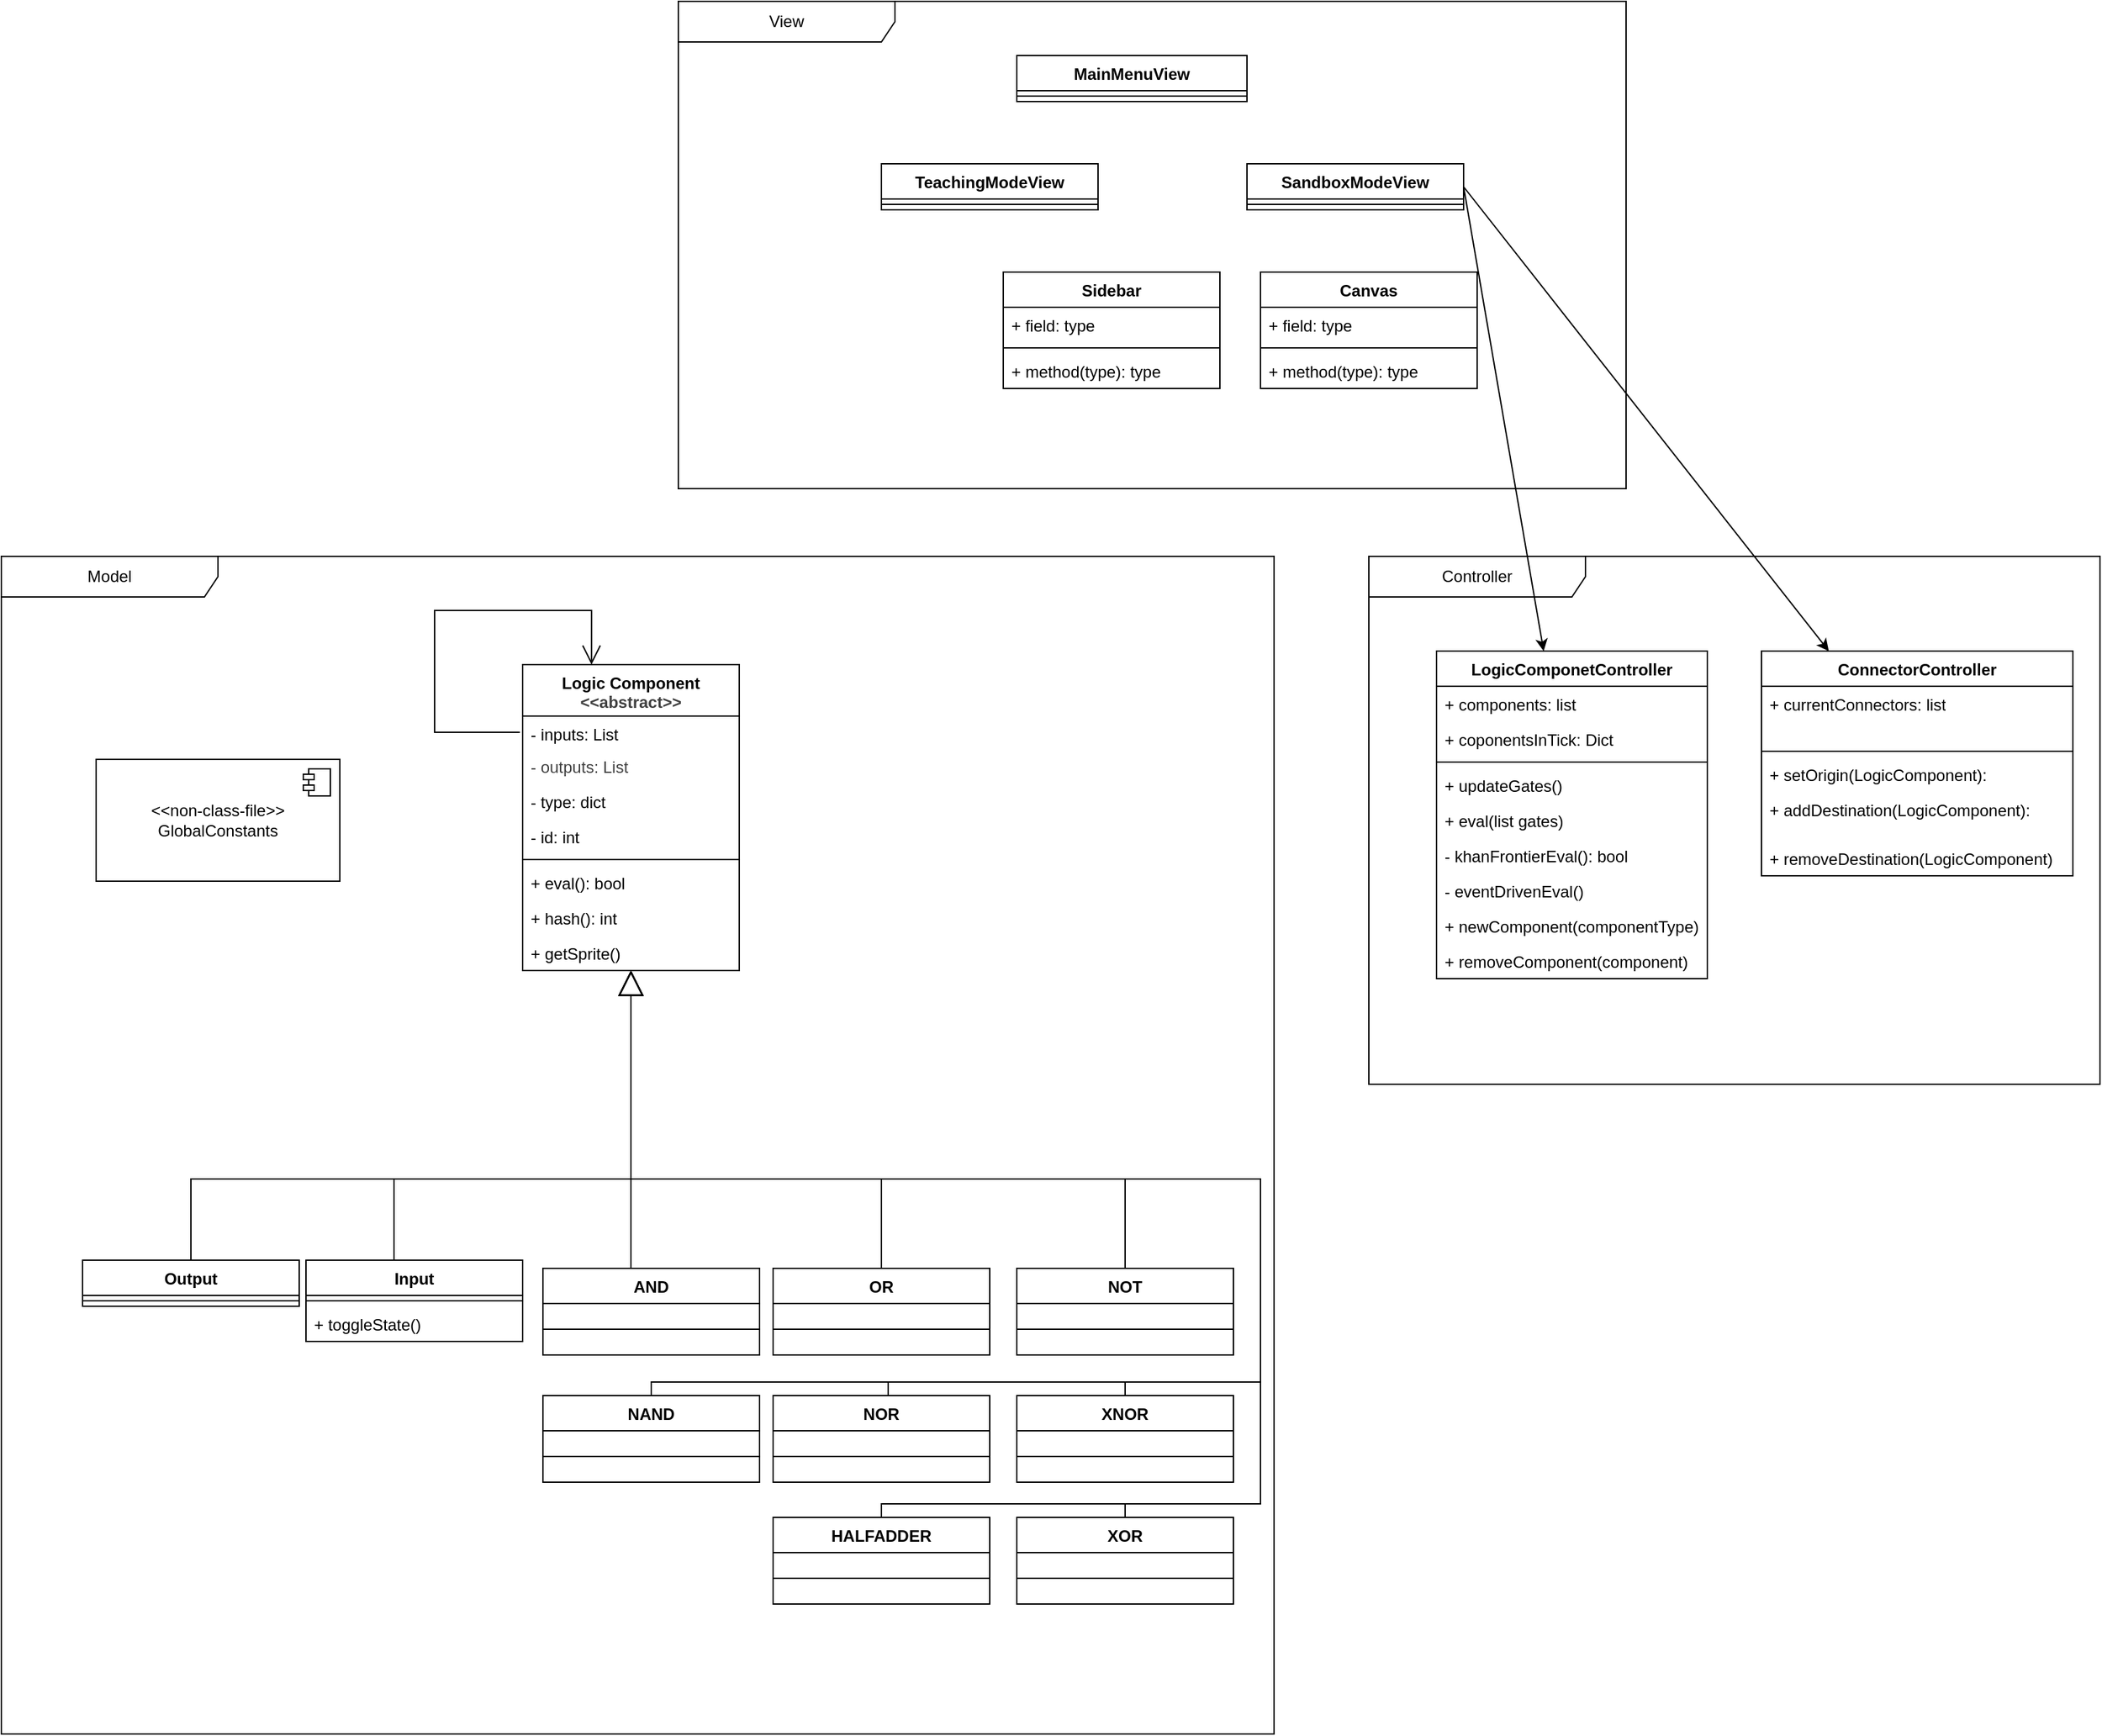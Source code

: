 <mxfile>
    <diagram id="LUwpJlZDlmn8VWZQNu5N" name="Page-1">
        <mxGraphModel dx="936" dy="1699" grid="1" gridSize="10" guides="1" tooltips="1" connect="1" arrows="1" fold="1" page="1" pageScale="1" pageWidth="850" pageHeight="1100" math="0" shadow="0">
            <root>
                <mxCell id="0"/>
                <mxCell id="1" parent="0"/>
                <mxCell id="5" value="" style="endArrow=block;endSize=16;endFill=0;html=1;edgeStyle=orthogonalEdgeStyle;rounded=0;curved=0;" parent="1" source="8" target="25" edge="1">
                    <mxGeometry width="160" relative="1" as="geometry">
                        <mxPoint x="590" y="530" as="sourcePoint"/>
                        <mxPoint x="769.957" y="228.0" as="targetPoint"/>
                        <Array as="points">
                            <mxPoint x="590" y="470"/>
                            <mxPoint x="765" y="470"/>
                        </Array>
                    </mxGeometry>
                </mxCell>
                <mxCell id="8" value="Input" style="swimlane;fontStyle=1;align=center;verticalAlign=top;childLayout=stackLayout;horizontal=1;startSize=26;horizontalStack=0;resizeParent=1;resizeParentMax=0;resizeLast=0;collapsible=1;marginBottom=0;whiteSpace=wrap;html=1;" parent="1" vertex="1">
                    <mxGeometry x="525" y="530" width="160" height="60" as="geometry"/>
                </mxCell>
                <mxCell id="10" value="" style="line;strokeWidth=1;fillColor=none;align=left;verticalAlign=middle;spacingTop=-1;spacingLeft=3;spacingRight=3;rotatable=0;labelPosition=right;points=[];portConstraint=eastwest;strokeColor=inherit;" parent="8" vertex="1">
                    <mxGeometry y="26" width="160" height="8" as="geometry"/>
                </mxCell>
                <mxCell id="11" value="+ toggleState()" style="text;strokeColor=none;fillColor=none;align=left;verticalAlign=top;spacingLeft=4;spacingRight=4;overflow=hidden;rotatable=0;points=[[0,0.5],[1,0.5]];portConstraint=eastwest;whiteSpace=wrap;html=1;" parent="8" vertex="1">
                    <mxGeometry y="34" width="160" height="26" as="geometry"/>
                </mxCell>
                <mxCell id="12" value="Output" style="swimlane;fontStyle=1;align=center;verticalAlign=top;childLayout=stackLayout;horizontal=1;startSize=26;horizontalStack=0;resizeParent=1;resizeParentMax=0;resizeLast=0;collapsible=1;marginBottom=0;whiteSpace=wrap;html=1;" parent="1" vertex="1">
                    <mxGeometry x="360" y="530" width="160" height="34" as="geometry"/>
                </mxCell>
                <mxCell id="14" value="" style="line;strokeWidth=1;fillColor=none;align=left;verticalAlign=middle;spacingTop=-1;spacingLeft=3;spacingRight=3;rotatable=0;labelPosition=right;points=[];portConstraint=eastwest;strokeColor=inherit;" parent="12" vertex="1">
                    <mxGeometry y="26" width="160" height="8" as="geometry"/>
                </mxCell>
                <mxCell id="18" value="" style="endArrow=block;endSize=16;endFill=0;html=1;edgeStyle=orthogonalEdgeStyle;rounded=0;" parent="1" source="12" target="25" edge="1">
                    <mxGeometry width="160" relative="1" as="geometry">
                        <mxPoint x="520" y="390" as="sourcePoint"/>
                        <mxPoint x="769.957" y="228.0" as="targetPoint"/>
                        <Array as="points">
                            <mxPoint x="440" y="470"/>
                            <mxPoint x="765" y="470"/>
                        </Array>
                    </mxGeometry>
                </mxCell>
                <mxCell id="tFjuQPNSl8052ZNlTeMt-34" value="" style="endArrow=block;endSize=16;endFill=0;html=1;exitX=0.5;exitY=0;exitDx=0;exitDy=0;rounded=0;edgeStyle=orthogonalEdgeStyle;" parent="1" source="tFjuQPNSl8052ZNlTeMt-31" target="25" edge="1">
                    <mxGeometry width="160" relative="1" as="geometry">
                        <mxPoint x="1168.562" y="569" as="sourcePoint"/>
                        <mxPoint x="769.957" y="228.0" as="targetPoint"/>
                        <Array as="points">
                            <mxPoint x="1130" y="470"/>
                            <mxPoint x="765" y="470"/>
                        </Array>
                    </mxGeometry>
                </mxCell>
                <mxCell id="25" value="&lt;span style=&quot;color: rgb(0, 0, 0);&quot;&gt;Logic Component&lt;/span&gt;&lt;div style=&quot;color: rgb(63, 63, 63); scrollbar-color: rgb(226, 226, 226) rgb(251, 251, 251);&quot;&gt;&amp;lt;&amp;lt;abstract&amp;gt;&amp;gt;&lt;/div&gt;" style="swimlane;fontStyle=1;align=center;verticalAlign=top;childLayout=stackLayout;horizontal=1;startSize=38;horizontalStack=0;resizeParent=1;resizeParentMax=0;resizeLast=0;collapsible=1;marginBottom=0;whiteSpace=wrap;html=1;" parent="1" vertex="1">
                    <mxGeometry x="685" y="90" width="160" height="226" as="geometry"/>
                </mxCell>
                <mxCell id="tFjuQPNSl8052ZNlTeMt-38" value="- inputs: List" style="text;strokeColor=none;fillColor=none;align=left;verticalAlign=top;spacingLeft=4;spacingRight=4;overflow=hidden;rotatable=0;points=[[0,0.5],[1,0.5]];portConstraint=eastwest;whiteSpace=wrap;html=1;" parent="25" vertex="1">
                    <mxGeometry y="38" width="160" height="24" as="geometry"/>
                </mxCell>
                <mxCell id="23" value="&lt;span style=&quot;color: rgb(63, 63, 63);&quot;&gt;- outputs: List&lt;/span&gt;" style="text;strokeColor=none;fillColor=none;align=left;verticalAlign=top;spacingLeft=4;spacingRight=4;overflow=hidden;rotatable=0;points=[[0,0.5],[1,0.5]];portConstraint=eastwest;whiteSpace=wrap;html=1;" parent="25" vertex="1">
                    <mxGeometry y="62" width="160" height="26" as="geometry"/>
                </mxCell>
                <mxCell id="95" value="- type: dict&amp;nbsp;" style="text;strokeColor=none;fillColor=none;align=left;verticalAlign=top;spacingLeft=4;spacingRight=4;overflow=hidden;rotatable=0;points=[[0,0.5],[1,0.5]];portConstraint=eastwest;whiteSpace=wrap;html=1;" parent="25" vertex="1">
                    <mxGeometry y="88" width="160" height="26" as="geometry"/>
                </mxCell>
                <mxCell id="96" value="- id: int" style="text;strokeColor=none;fillColor=none;align=left;verticalAlign=top;spacingLeft=4;spacingRight=4;overflow=hidden;rotatable=0;points=[[0,0.5],[1,0.5]];portConstraint=eastwest;whiteSpace=wrap;html=1;" parent="25" vertex="1">
                    <mxGeometry y="114" width="160" height="26" as="geometry"/>
                </mxCell>
                <mxCell id="27" value="" style="line;strokeWidth=1;fillColor=none;align=left;verticalAlign=middle;spacingTop=-1;spacingLeft=3;spacingRight=3;rotatable=0;labelPosition=right;points=[];portConstraint=eastwest;strokeColor=inherit;" parent="25" vertex="1">
                    <mxGeometry y="140" width="160" height="8" as="geometry"/>
                </mxCell>
                <mxCell id="tFjuQPNSl8052ZNlTeMt-41" value="+ eval(): bool" style="text;strokeColor=none;fillColor=none;align=left;verticalAlign=top;spacingLeft=4;spacingRight=4;overflow=hidden;rotatable=0;points=[[0,0.5],[1,0.5]];portConstraint=eastwest;whiteSpace=wrap;html=1;" parent="25" vertex="1">
                    <mxGeometry y="148" width="160" height="26" as="geometry"/>
                </mxCell>
                <mxCell id="97" value="+ hash(): int" style="text;strokeColor=none;fillColor=none;align=left;verticalAlign=top;spacingLeft=4;spacingRight=4;overflow=hidden;rotatable=0;points=[[0,0.5],[1,0.5]];portConstraint=eastwest;whiteSpace=wrap;html=1;" parent="25" vertex="1">
                    <mxGeometry y="174" width="160" height="26" as="geometry"/>
                </mxCell>
                <mxCell id="24" value="+ getSprite()" style="text;strokeColor=none;fillColor=none;align=left;verticalAlign=top;spacingLeft=4;spacingRight=4;overflow=hidden;rotatable=0;points=[[0,0.5],[1,0.5]];portConstraint=eastwest;whiteSpace=wrap;html=1;" parent="25" vertex="1">
                    <mxGeometry y="200" width="160" height="26" as="geometry"/>
                </mxCell>
                <mxCell id="tFjuQPNSl8052ZNlTeMt-51" value="" style="endArrow=open;endFill=1;endSize=12;html=1;entryX=0.318;entryY=0;entryDx=0;entryDy=0;entryPerimeter=0;edgeStyle=orthogonalEdgeStyle;rounded=0;curved=0;" parent="25" target="25" edge="1">
                    <mxGeometry width="160" relative="1" as="geometry">
                        <mxPoint x="-2" y="50" as="sourcePoint"/>
                        <mxPoint x="-305" y="58.63" as="targetPoint"/>
                        <Array as="points">
                            <mxPoint x="-65" y="50"/>
                            <mxPoint x="-65" y="-40"/>
                            <mxPoint x="51" y="-40"/>
                        </Array>
                    </mxGeometry>
                </mxCell>
                <mxCell id="tFjuQPNSl8052ZNlTeMt-49" value="Model" style="shape=umlFrame;whiteSpace=wrap;html=1;pointerEvents=0;recursiveResize=0;container=1;collapsible=0;width=160;" parent="1" vertex="1">
                    <mxGeometry x="300" y="10" width="940" height="870" as="geometry"/>
                </mxCell>
                <mxCell id="37" value="&amp;lt;&amp;lt;non-class-file&amp;gt;&amp;gt;&lt;div&gt;GlobalConstants&lt;/div&gt;" style="html=1;dropTarget=0;whiteSpace=wrap;" parent="tFjuQPNSl8052ZNlTeMt-49" vertex="1">
                    <mxGeometry x="70" y="150" width="180" height="90" as="geometry"/>
                </mxCell>
                <mxCell id="38" value="" style="shape=module;jettyWidth=8;jettyHeight=4;" parent="37" vertex="1">
                    <mxGeometry x="1" width="20" height="20" relative="1" as="geometry">
                        <mxPoint x="-27" y="7" as="offset"/>
                    </mxGeometry>
                </mxCell>
                <mxCell id="tFjuQPNSl8052ZNlTeMt-31" value="NOT" style="swimlane;fontStyle=1;align=center;verticalAlign=top;childLayout=stackLayout;horizontal=1;startSize=26;horizontalStack=0;resizeParent=1;resizeParentMax=0;resizeLast=0;collapsible=1;marginBottom=0;whiteSpace=wrap;html=1;" parent="tFjuQPNSl8052ZNlTeMt-49" vertex="1">
                    <mxGeometry x="750" y="526" width="160" height="64" as="geometry"/>
                </mxCell>
                <mxCell id="tFjuQPNSl8052ZNlTeMt-33" value="" style="line;strokeWidth=1;fillColor=none;align=left;verticalAlign=middle;spacingTop=-1;spacingLeft=3;spacingRight=3;rotatable=0;labelPosition=right;points=[];portConstraint=eastwest;strokeColor=inherit;" parent="tFjuQPNSl8052ZNlTeMt-31" vertex="1">
                    <mxGeometry y="26" width="160" height="38" as="geometry"/>
                </mxCell>
                <mxCell id="tFjuQPNSl8052ZNlTeMt-20" value="AND" style="swimlane;fontStyle=1;align=center;verticalAlign=top;childLayout=stackLayout;horizontal=1;startSize=26;horizontalStack=0;resizeParent=1;resizeParentMax=0;resizeLast=0;collapsible=1;marginBottom=0;whiteSpace=wrap;html=1;" parent="tFjuQPNSl8052ZNlTeMt-49" vertex="1">
                    <mxGeometry x="400" y="526" width="160" height="64" as="geometry"/>
                </mxCell>
                <mxCell id="tFjuQPNSl8052ZNlTeMt-22" value="" style="line;strokeWidth=1;fillColor=none;align=left;verticalAlign=middle;spacingTop=-1;spacingLeft=3;spacingRight=3;rotatable=0;labelPosition=right;points=[];portConstraint=eastwest;strokeColor=inherit;" parent="tFjuQPNSl8052ZNlTeMt-20" vertex="1">
                    <mxGeometry y="26" width="160" height="38" as="geometry"/>
                </mxCell>
                <mxCell id="tFjuQPNSl8052ZNlTeMt-27" value="OR" style="swimlane;fontStyle=1;align=center;verticalAlign=top;childLayout=stackLayout;horizontal=1;startSize=26;horizontalStack=0;resizeParent=1;resizeParentMax=0;resizeLast=0;collapsible=1;marginBottom=0;whiteSpace=wrap;html=1;" parent="tFjuQPNSl8052ZNlTeMt-49" vertex="1">
                    <mxGeometry x="570" y="526" width="160" height="64" as="geometry"/>
                </mxCell>
                <mxCell id="tFjuQPNSl8052ZNlTeMt-29" value="" style="line;strokeWidth=1;fillColor=none;align=left;verticalAlign=middle;spacingTop=-1;spacingLeft=3;spacingRight=3;rotatable=0;labelPosition=right;points=[];portConstraint=eastwest;strokeColor=inherit;" parent="tFjuQPNSl8052ZNlTeMt-27" vertex="1">
                    <mxGeometry y="26" width="160" height="38" as="geometry"/>
                </mxCell>
                <mxCell id="98" value="XNOR" style="swimlane;fontStyle=1;align=center;verticalAlign=top;childLayout=stackLayout;horizontal=1;startSize=26;horizontalStack=0;resizeParent=1;resizeParentMax=0;resizeLast=0;collapsible=1;marginBottom=0;whiteSpace=wrap;html=1;" parent="tFjuQPNSl8052ZNlTeMt-49" vertex="1">
                    <mxGeometry x="750" y="620" width="160" height="64" as="geometry"/>
                </mxCell>
                <mxCell id="99" value="" style="line;strokeWidth=1;fillColor=none;align=left;verticalAlign=middle;spacingTop=-1;spacingLeft=3;spacingRight=3;rotatable=0;labelPosition=right;points=[];portConstraint=eastwest;strokeColor=inherit;" parent="98" vertex="1">
                    <mxGeometry y="26" width="160" height="38" as="geometry"/>
                </mxCell>
                <mxCell id="100" value="NAND" style="swimlane;fontStyle=1;align=center;verticalAlign=top;childLayout=stackLayout;horizontal=1;startSize=26;horizontalStack=0;resizeParent=1;resizeParentMax=0;resizeLast=0;collapsible=1;marginBottom=0;whiteSpace=wrap;html=1;" parent="tFjuQPNSl8052ZNlTeMt-49" vertex="1">
                    <mxGeometry x="400" y="620" width="160" height="64" as="geometry"/>
                </mxCell>
                <mxCell id="101" value="" style="line;strokeWidth=1;fillColor=none;align=left;verticalAlign=middle;spacingTop=-1;spacingLeft=3;spacingRight=3;rotatable=0;labelPosition=right;points=[];portConstraint=eastwest;strokeColor=inherit;" parent="100" vertex="1">
                    <mxGeometry y="26" width="160" height="38" as="geometry"/>
                </mxCell>
                <mxCell id="102" value="NOR" style="swimlane;fontStyle=1;align=center;verticalAlign=top;childLayout=stackLayout;horizontal=1;startSize=26;horizontalStack=0;resizeParent=1;resizeParentMax=0;resizeLast=0;collapsible=1;marginBottom=0;whiteSpace=wrap;html=1;" parent="tFjuQPNSl8052ZNlTeMt-49" vertex="1">
                    <mxGeometry x="570" y="620" width="160" height="64" as="geometry"/>
                </mxCell>
                <mxCell id="103" value="" style="line;strokeWidth=1;fillColor=none;align=left;verticalAlign=middle;spacingTop=-1;spacingLeft=3;spacingRight=3;rotatable=0;labelPosition=right;points=[];portConstraint=eastwest;strokeColor=inherit;" parent="102" vertex="1">
                    <mxGeometry y="26" width="160" height="38" as="geometry"/>
                </mxCell>
                <mxCell id="104" value="XOR" style="swimlane;fontStyle=1;align=center;verticalAlign=top;childLayout=stackLayout;horizontal=1;startSize=26;horizontalStack=0;resizeParent=1;resizeParentMax=0;resizeLast=0;collapsible=1;marginBottom=0;whiteSpace=wrap;html=1;" parent="tFjuQPNSl8052ZNlTeMt-49" vertex="1">
                    <mxGeometry x="750" y="710" width="160" height="64" as="geometry"/>
                </mxCell>
                <mxCell id="105" value="" style="line;strokeWidth=1;fillColor=none;align=left;verticalAlign=middle;spacingTop=-1;spacingLeft=3;spacingRight=3;rotatable=0;labelPosition=right;points=[];portConstraint=eastwest;strokeColor=inherit;" parent="104" vertex="1">
                    <mxGeometry y="26" width="160" height="38" as="geometry"/>
                </mxCell>
                <mxCell id="113" value="HALFADDER" style="swimlane;fontStyle=1;align=center;verticalAlign=top;childLayout=stackLayout;horizontal=1;startSize=26;horizontalStack=0;resizeParent=1;resizeParentMax=0;resizeLast=0;collapsible=1;marginBottom=0;whiteSpace=wrap;html=1;" parent="tFjuQPNSl8052ZNlTeMt-49" vertex="1">
                    <mxGeometry x="570" y="710" width="160" height="64" as="geometry"/>
                </mxCell>
                <mxCell id="114" value="" style="line;strokeWidth=1;fillColor=none;align=left;verticalAlign=middle;spacingTop=-1;spacingLeft=3;spacingRight=3;rotatable=0;labelPosition=right;points=[];portConstraint=eastwest;strokeColor=inherit;" parent="113" vertex="1">
                    <mxGeometry y="26" width="160" height="38" as="geometry"/>
                </mxCell>
                <mxCell id="39" value="Controller" style="shape=umlFrame;whiteSpace=wrap;html=1;pointerEvents=0;recursiveResize=0;container=1;collapsible=0;width=160;" parent="1" vertex="1">
                    <mxGeometry x="1310" y="10" width="540" height="390" as="geometry"/>
                </mxCell>
                <mxCell id="tFjuQPNSl8052ZNlTeMt-56" value="ConnectorController" style="swimlane;fontStyle=1;align=center;verticalAlign=top;childLayout=stackLayout;horizontal=1;startSize=26;horizontalStack=0;resizeParent=1;resizeParentMax=0;resizeLast=0;collapsible=1;marginBottom=0;whiteSpace=wrap;html=1;" parent="39" vertex="1">
                    <mxGeometry x="290" y="70" width="230" height="166" as="geometry"/>
                </mxCell>
                <mxCell id="tFjuQPNSl8052ZNlTeMt-65" value="+ currentConnectors: list" style="text;strokeColor=none;fillColor=none;align=left;verticalAlign=top;spacingLeft=4;spacingRight=4;overflow=hidden;rotatable=0;points=[[0,0.5],[1,0.5]];portConstraint=eastwest;whiteSpace=wrap;html=1;" parent="tFjuQPNSl8052ZNlTeMt-56" vertex="1">
                    <mxGeometry y="26" width="230" height="44" as="geometry"/>
                </mxCell>
                <mxCell id="tFjuQPNSl8052ZNlTeMt-59" value="" style="line;strokeWidth=1;fillColor=none;align=left;verticalAlign=middle;spacingTop=-1;spacingLeft=3;spacingRight=3;rotatable=0;labelPosition=right;points=[];portConstraint=eastwest;strokeColor=inherit;" parent="tFjuQPNSl8052ZNlTeMt-56" vertex="1">
                    <mxGeometry y="70" width="230" height="8" as="geometry"/>
                </mxCell>
                <mxCell id="tFjuQPNSl8052ZNlTeMt-66" value="+ setOrigin(&lt;span style=&quot;color: rgb(0, 0, 0);&quot;&gt;LogicComponent&lt;/span&gt;):&amp;nbsp;" style="text;strokeColor=none;fillColor=none;align=left;verticalAlign=top;spacingLeft=4;spacingRight=4;overflow=hidden;rotatable=0;points=[[0,0.5],[1,0.5]];portConstraint=eastwest;whiteSpace=wrap;html=1;" parent="tFjuQPNSl8052ZNlTeMt-56" vertex="1">
                    <mxGeometry y="78" width="230" height="26" as="geometry"/>
                </mxCell>
                <mxCell id="tFjuQPNSl8052ZNlTeMt-67" value="+ addDestination(&lt;span style=&quot;color: rgb(0, 0, 0);&quot;&gt;LogicComponent&lt;/span&gt;):&amp;nbsp;" style="text;strokeColor=none;fillColor=none;align=left;verticalAlign=top;spacingLeft=4;spacingRight=4;overflow=hidden;rotatable=0;points=[[0,0.5],[1,0.5]];portConstraint=eastwest;whiteSpace=wrap;html=1;" parent="tFjuQPNSl8052ZNlTeMt-56" vertex="1">
                    <mxGeometry y="104" width="230" height="36" as="geometry"/>
                </mxCell>
                <mxCell id="tFjuQPNSl8052ZNlTeMt-68" value="+ removeDestination(&lt;span style=&quot;color: rgb(0, 0, 0);&quot;&gt;LogicComponent)&lt;/span&gt;" style="text;strokeColor=none;fillColor=none;align=left;verticalAlign=top;spacingLeft=4;spacingRight=4;overflow=hidden;rotatable=0;points=[[0,0.5],[1,0.5]];portConstraint=eastwest;whiteSpace=wrap;html=1;" parent="tFjuQPNSl8052ZNlTeMt-56" vertex="1">
                    <mxGeometry y="140" width="230" height="26" as="geometry"/>
                </mxCell>
                <mxCell id="48" value="LogicComponetController" style="swimlane;fontStyle=1;align=center;verticalAlign=top;childLayout=stackLayout;horizontal=1;startSize=26;horizontalStack=0;resizeParent=1;resizeParentMax=0;resizeLast=0;collapsible=1;marginBottom=0;whiteSpace=wrap;html=1;" parent="39" vertex="1">
                    <mxGeometry x="50" y="70" width="200" height="242" as="geometry"/>
                </mxCell>
                <mxCell id="49" value="+ components: list" style="text;strokeColor=none;fillColor=none;align=left;verticalAlign=top;spacingLeft=4;spacingRight=4;overflow=hidden;rotatable=0;points=[[0,0.5],[1,0.5]];portConstraint=eastwest;whiteSpace=wrap;html=1;" parent="48" vertex="1">
                    <mxGeometry y="26" width="200" height="26" as="geometry"/>
                </mxCell>
                <mxCell id="52" value="+ coponentsInTick: Dict" style="text;strokeColor=none;fillColor=none;align=left;verticalAlign=top;spacingLeft=4;spacingRight=4;overflow=hidden;rotatable=0;points=[[0,0.5],[1,0.5]];portConstraint=eastwest;whiteSpace=wrap;html=1;" parent="48" vertex="1">
                    <mxGeometry y="52" width="200" height="26" as="geometry"/>
                </mxCell>
                <mxCell id="50" value="" style="line;strokeWidth=1;fillColor=none;align=left;verticalAlign=middle;spacingTop=-1;spacingLeft=3;spacingRight=3;rotatable=0;labelPosition=right;points=[];portConstraint=eastwest;strokeColor=inherit;" parent="48" vertex="1">
                    <mxGeometry y="78" width="200" height="8" as="geometry"/>
                </mxCell>
                <mxCell id="51" value="+ updateGates()" style="text;strokeColor=none;fillColor=none;align=left;verticalAlign=top;spacingLeft=4;spacingRight=4;overflow=hidden;rotatable=0;points=[[0,0.5],[1,0.5]];portConstraint=eastwest;whiteSpace=wrap;html=1;" parent="48" vertex="1">
                    <mxGeometry y="86" width="200" height="26" as="geometry"/>
                </mxCell>
                <mxCell id="53" value="+ eval(list gates)" style="text;strokeColor=none;fillColor=none;align=left;verticalAlign=top;spacingLeft=4;spacingRight=4;overflow=hidden;rotatable=0;points=[[0,0.5],[1,0.5]];portConstraint=eastwest;whiteSpace=wrap;html=1;" parent="48" vertex="1">
                    <mxGeometry y="112" width="200" height="26" as="geometry"/>
                </mxCell>
                <mxCell id="54" value="- khanFrontierEval(): bool" style="text;strokeColor=none;fillColor=none;align=left;verticalAlign=top;spacingLeft=4;spacingRight=4;overflow=hidden;rotatable=0;points=[[0,0.5],[1,0.5]];portConstraint=eastwest;whiteSpace=wrap;html=1;" parent="48" vertex="1">
                    <mxGeometry y="138" width="200" height="26" as="geometry"/>
                </mxCell>
                <mxCell id="55" value="- eventDrivenEval()" style="text;strokeColor=none;fillColor=none;align=left;verticalAlign=top;spacingLeft=4;spacingRight=4;overflow=hidden;rotatable=0;points=[[0,0.5],[1,0.5]];portConstraint=eastwest;whiteSpace=wrap;html=1;" parent="48" vertex="1">
                    <mxGeometry y="164" width="200" height="26" as="geometry"/>
                </mxCell>
                <mxCell id="56" value="+ newComponent(componentType)" style="text;strokeColor=none;fillColor=none;align=left;verticalAlign=top;spacingLeft=4;spacingRight=4;overflow=hidden;rotatable=0;points=[[0,0.5],[1,0.5]];portConstraint=eastwest;whiteSpace=wrap;html=1;" parent="48" vertex="1">
                    <mxGeometry y="190" width="200" height="26" as="geometry"/>
                </mxCell>
                <mxCell id="58" value="+ removeComponent(component)" style="text;strokeColor=none;fillColor=none;align=left;verticalAlign=top;spacingLeft=4;spacingRight=4;overflow=hidden;rotatable=0;points=[[0,0.5],[1,0.5]];portConstraint=eastwest;whiteSpace=wrap;html=1;" parent="48" vertex="1">
                    <mxGeometry y="216" width="200" height="26" as="geometry"/>
                </mxCell>
                <mxCell id="59" value="View" style="shape=umlFrame;whiteSpace=wrap;html=1;pointerEvents=0;recursiveResize=0;container=1;collapsible=0;width=160;" parent="1" vertex="1">
                    <mxGeometry x="800" y="-400" width="700" height="360" as="geometry"/>
                </mxCell>
                <mxCell id="60" value="MainMenuView" style="swimlane;fontStyle=1;align=center;verticalAlign=top;childLayout=stackLayout;horizontal=1;startSize=26;horizontalStack=0;resizeParent=1;resizeParentMax=0;resizeLast=0;collapsible=1;marginBottom=0;whiteSpace=wrap;html=1;" parent="59" vertex="1">
                    <mxGeometry x="250" y="40" width="170" height="34" as="geometry"/>
                </mxCell>
                <mxCell id="62" value="" style="line;strokeWidth=1;fillColor=none;align=left;verticalAlign=middle;spacingTop=-1;spacingLeft=3;spacingRight=3;rotatable=0;labelPosition=right;points=[];portConstraint=eastwest;strokeColor=inherit;" parent="60" vertex="1">
                    <mxGeometry y="26" width="170" height="8" as="geometry"/>
                </mxCell>
                <mxCell id="64" value="SandboxModeView" style="swimlane;fontStyle=1;align=center;verticalAlign=top;childLayout=stackLayout;horizontal=1;startSize=26;horizontalStack=0;resizeParent=1;resizeParentMax=0;resizeLast=0;collapsible=1;marginBottom=0;whiteSpace=wrap;html=1;" parent="59" vertex="1">
                    <mxGeometry x="420" y="120" width="160" height="34" as="geometry"/>
                </mxCell>
                <mxCell id="66" value="" style="line;strokeWidth=1;fillColor=none;align=left;verticalAlign=middle;spacingTop=-1;spacingLeft=3;spacingRight=3;rotatable=0;labelPosition=right;points=[];portConstraint=eastwest;strokeColor=inherit;" parent="64" vertex="1">
                    <mxGeometry y="26" width="160" height="8" as="geometry"/>
                </mxCell>
                <mxCell id="76" value="TeachingModeView" style="swimlane;fontStyle=1;align=center;verticalAlign=top;childLayout=stackLayout;horizontal=1;startSize=26;horizontalStack=0;resizeParent=1;resizeParentMax=0;resizeLast=0;collapsible=1;marginBottom=0;whiteSpace=wrap;html=1;" parent="59" vertex="1">
                    <mxGeometry x="150" y="120" width="160" height="34" as="geometry"/>
                </mxCell>
                <mxCell id="78" value="" style="line;strokeWidth=1;fillColor=none;align=left;verticalAlign=middle;spacingTop=-1;spacingLeft=3;spacingRight=3;rotatable=0;labelPosition=right;points=[];portConstraint=eastwest;strokeColor=inherit;" parent="76" vertex="1">
                    <mxGeometry y="26" width="160" height="8" as="geometry"/>
                </mxCell>
                <mxCell id="80" value="Canvas" style="swimlane;fontStyle=1;align=center;verticalAlign=top;childLayout=stackLayout;horizontal=1;startSize=26;horizontalStack=0;resizeParent=1;resizeParentMax=0;resizeLast=0;collapsible=1;marginBottom=0;whiteSpace=wrap;html=1;" parent="59" vertex="1">
                    <mxGeometry x="430" y="200" width="160" height="86" as="geometry"/>
                </mxCell>
                <mxCell id="81" value="+ field: type" style="text;strokeColor=none;fillColor=none;align=left;verticalAlign=top;spacingLeft=4;spacingRight=4;overflow=hidden;rotatable=0;points=[[0,0.5],[1,0.5]];portConstraint=eastwest;whiteSpace=wrap;html=1;" parent="80" vertex="1">
                    <mxGeometry y="26" width="160" height="26" as="geometry"/>
                </mxCell>
                <mxCell id="82" value="" style="line;strokeWidth=1;fillColor=none;align=left;verticalAlign=middle;spacingTop=-1;spacingLeft=3;spacingRight=3;rotatable=0;labelPosition=right;points=[];portConstraint=eastwest;strokeColor=inherit;" parent="80" vertex="1">
                    <mxGeometry y="52" width="160" height="8" as="geometry"/>
                </mxCell>
                <mxCell id="83" value="+ method(type): type" style="text;strokeColor=none;fillColor=none;align=left;verticalAlign=top;spacingLeft=4;spacingRight=4;overflow=hidden;rotatable=0;points=[[0,0.5],[1,0.5]];portConstraint=eastwest;whiteSpace=wrap;html=1;" parent="80" vertex="1">
                    <mxGeometry y="60" width="160" height="26" as="geometry"/>
                </mxCell>
                <mxCell id="84" value="Sidebar" style="swimlane;fontStyle=1;align=center;verticalAlign=top;childLayout=stackLayout;horizontal=1;startSize=26;horizontalStack=0;resizeParent=1;resizeParentMax=0;resizeLast=0;collapsible=1;marginBottom=0;whiteSpace=wrap;html=1;" parent="59" vertex="1">
                    <mxGeometry x="240" y="200" width="160" height="86" as="geometry"/>
                </mxCell>
                <mxCell id="85" value="+ field: type" style="text;strokeColor=none;fillColor=none;align=left;verticalAlign=top;spacingLeft=4;spacingRight=4;overflow=hidden;rotatable=0;points=[[0,0.5],[1,0.5]];portConstraint=eastwest;whiteSpace=wrap;html=1;" parent="84" vertex="1">
                    <mxGeometry y="26" width="160" height="26" as="geometry"/>
                </mxCell>
                <mxCell id="86" value="" style="line;strokeWidth=1;fillColor=none;align=left;verticalAlign=middle;spacingTop=-1;spacingLeft=3;spacingRight=3;rotatable=0;labelPosition=right;points=[];portConstraint=eastwest;strokeColor=inherit;" parent="84" vertex="1">
                    <mxGeometry y="52" width="160" height="8" as="geometry"/>
                </mxCell>
                <mxCell id="87" value="+ method(type): type" style="text;strokeColor=none;fillColor=none;align=left;verticalAlign=top;spacingLeft=4;spacingRight=4;overflow=hidden;rotatable=0;points=[[0,0.5],[1,0.5]];portConstraint=eastwest;whiteSpace=wrap;html=1;" parent="84" vertex="1">
                    <mxGeometry y="60" width="160" height="26" as="geometry"/>
                </mxCell>
                <mxCell id="88" style="edgeStyle=none;html=1;exitX=1;exitY=0.5;exitDx=0;exitDy=0;" parent="1" source="64" target="48" edge="1">
                    <mxGeometry relative="1" as="geometry"/>
                </mxCell>
                <mxCell id="89" style="edgeStyle=none;html=1;exitX=1;exitY=0.5;exitDx=0;exitDy=0;" parent="1" source="64" target="tFjuQPNSl8052ZNlTeMt-56" edge="1">
                    <mxGeometry relative="1" as="geometry"/>
                </mxCell>
                <mxCell id="tFjuQPNSl8052ZNlTeMt-30" value="" style="endArrow=block;endSize=16;endFill=0;html=1;exitX=0.5;exitY=0;exitDx=0;exitDy=0;rounded=0;edgeStyle=orthogonalEdgeStyle;" parent="1" source="tFjuQPNSl8052ZNlTeMt-27" target="25" edge="1">
                    <mxGeometry width="160" relative="1" as="geometry">
                        <mxPoint x="1068.562" y="657" as="sourcePoint"/>
                        <mxPoint x="860.0" y="470.0" as="targetPoint"/>
                        <Array as="points">
                            <mxPoint x="950" y="470"/>
                            <mxPoint x="765" y="470"/>
                        </Array>
                    </mxGeometry>
                </mxCell>
                <mxCell id="tFjuQPNSl8052ZNlTeMt-23" value="" style="endArrow=block;endSize=16;endFill=0;html=1;exitX=0.5;exitY=0;exitDx=0;exitDy=0;rounded=0;edgeStyle=orthogonalEdgeStyle;" parent="1" source="tFjuQPNSl8052ZNlTeMt-20" target="25" edge="1">
                    <mxGeometry width="160" relative="1" as="geometry">
                        <mxPoint x="883.562" y="649" as="sourcePoint"/>
                        <mxPoint x="860.0" y="470.0" as="targetPoint"/>
                        <Array as="points">
                            <mxPoint x="765" y="536"/>
                        </Array>
                    </mxGeometry>
                </mxCell>
                <mxCell id="106" value="" style="endArrow=block;endSize=16;endFill=0;html=1;rounded=0;edgeStyle=orthogonalEdgeStyle;" parent="1" source="98" target="24" edge="1">
                    <mxGeometry width="160" relative="1" as="geometry">
                        <mxPoint x="1140" y="546" as="sourcePoint"/>
                        <mxPoint x="775" y="326" as="targetPoint"/>
                        <Array as="points">
                            <mxPoint x="1130" y="620"/>
                            <mxPoint x="1230" y="620"/>
                            <mxPoint x="1230" y="470"/>
                            <mxPoint x="765" y="470"/>
                        </Array>
                    </mxGeometry>
                </mxCell>
                <mxCell id="108" value="" style="endArrow=block;endSize=16;endFill=0;html=1;rounded=0;edgeStyle=orthogonalEdgeStyle;" parent="1" source="102" target="25" edge="1">
                    <mxGeometry width="160" relative="1" as="geometry">
                        <mxPoint x="955" y="630" as="sourcePoint"/>
                        <mxPoint x="770" y="358.84" as="targetPoint"/>
                        <Array as="points">
                            <mxPoint x="955" y="620"/>
                            <mxPoint x="1230" y="620"/>
                            <mxPoint x="1230" y="470"/>
                            <mxPoint x="765" y="470"/>
                        </Array>
                    </mxGeometry>
                </mxCell>
                <mxCell id="109" value="" style="endArrow=block;endSize=16;endFill=0;html=1;rounded=0;edgeStyle=orthogonalEdgeStyle;" parent="1" source="100" target="24" edge="1">
                    <mxGeometry width="160" relative="1" as="geometry">
                        <mxPoint x="905" y="500" as="sourcePoint"/>
                        <mxPoint x="890" y="280" as="targetPoint"/>
                        <Array as="points">
                            <mxPoint x="780" y="620"/>
                            <mxPoint x="1230" y="620"/>
                            <mxPoint x="1230" y="470"/>
                            <mxPoint x="765" y="470"/>
                        </Array>
                    </mxGeometry>
                </mxCell>
                <mxCell id="110" value="" style="endArrow=block;endSize=16;endFill=0;html=1;rounded=0;edgeStyle=orthogonalEdgeStyle;" parent="1" source="104" target="24" edge="1">
                    <mxGeometry width="160" relative="1" as="geometry">
                        <mxPoint x="1140" y="640" as="sourcePoint"/>
                        <mxPoint x="775" y="326" as="targetPoint"/>
                        <Array as="points">
                            <mxPoint x="1130" y="710"/>
                            <mxPoint x="1230" y="710"/>
                            <mxPoint x="1230" y="470"/>
                            <mxPoint x="765" y="470"/>
                        </Array>
                    </mxGeometry>
                </mxCell>
                <mxCell id="115" value="" style="endArrow=block;endSize=16;endFill=0;html=1;rounded=0;edgeStyle=orthogonalEdgeStyle;" parent="1" source="113" target="24" edge="1">
                    <mxGeometry width="160" relative="1" as="geometry">
                        <mxPoint x="960" y="640" as="sourcePoint"/>
                        <mxPoint x="585" y="316" as="targetPoint"/>
                        <Array as="points">
                            <mxPoint x="950" y="710"/>
                            <mxPoint x="1230" y="710"/>
                            <mxPoint x="1230" y="470"/>
                            <mxPoint x="765" y="470"/>
                        </Array>
                    </mxGeometry>
                </mxCell>
            </root>
        </mxGraphModel>
    </diagram>
</mxfile>